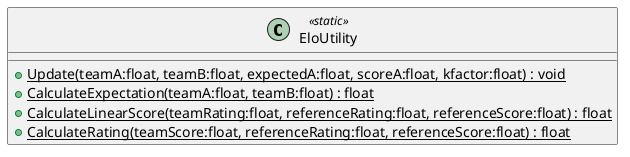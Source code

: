 @startuml
class EloUtility <<static>> {
    + {static} Update(teamA:float, teamB:float, expectedA:float, scoreA:float, kfactor:float) : void
    + {static} CalculateExpectation(teamA:float, teamB:float) : float
    + {static} CalculateLinearScore(teamRating:float, referenceRating:float, referenceScore:float) : float
    + {static} CalculateRating(teamScore:float, referenceRating:float, referenceScore:float) : float
}
@enduml
